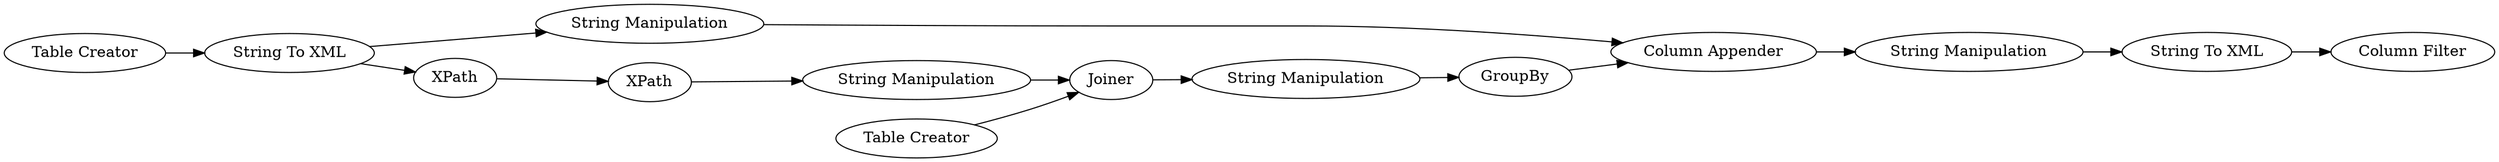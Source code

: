 digraph {
	4 -> 7
	5 -> 8
	7 -> 8
	14 -> 16
	10 -> 19
	1 -> 2
	19 -> 16
	8 -> 10
	3 -> 4
	18 -> 20
	2 -> 14
	17 -> 18
	2 -> 3
	16 -> 17
	5 [label="Table Creator"]
	16 [label="Column Appender"]
	20 [label="Column Filter"]
	1 [label="Table Creator"]
	7 [label="String Manipulation"]
	4 [label=XPath]
	18 [label="String To XML"]
	8 [label=Joiner]
	14 [label="String Manipulation"]
	17 [label="String Manipulation"]
	3 [label=XPath]
	2 [label="String To XML"]
	10 [label="String Manipulation"]
	19 [label=GroupBy]
	rankdir=LR
}
